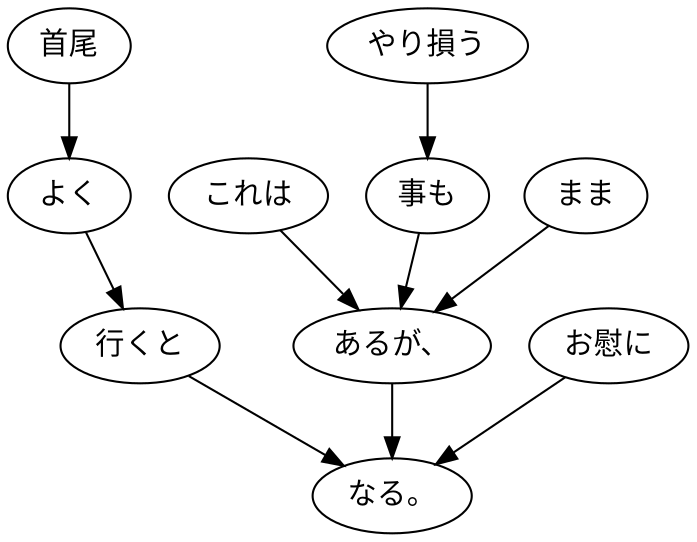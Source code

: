digraph graph4120 {
	node0 [label="これは"];
	node1 [label="やり損う"];
	node2 [label="事も"];
	node3 [label="まま"];
	node4 [label="あるが、"];
	node5 [label="首尾"];
	node6 [label="よく"];
	node7 [label="行くと"];
	node8 [label="お慰に"];
	node9 [label="なる。"];
	node0 -> node4;
	node1 -> node2;
	node2 -> node4;
	node3 -> node4;
	node4 -> node9;
	node5 -> node6;
	node6 -> node7;
	node7 -> node9;
	node8 -> node9;
}
